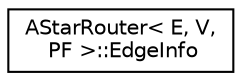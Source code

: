 digraph "Graphical Class Hierarchy"
{
  edge [fontname="Helvetica",fontsize="10",labelfontname="Helvetica",labelfontsize="10"];
  node [fontname="Helvetica",fontsize="10",shape=record];
  rankdir="LR";
  Node0 [label="AStarRouter\< E, V,\l PF \>::EdgeInfo",height=0.2,width=0.4,color="black", fillcolor="white", style="filled",URL="$d7/d5f/class_a_star_router_1_1_edge_info.html"];
}
